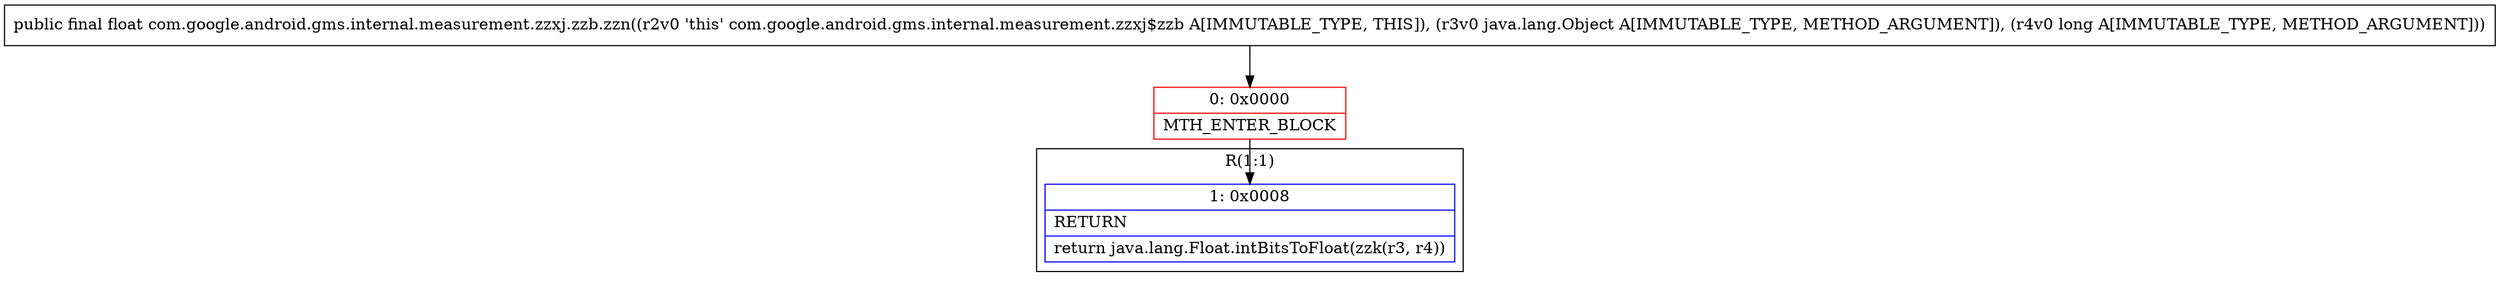 digraph "CFG forcom.google.android.gms.internal.measurement.zzxj.zzb.zzn(Ljava\/lang\/Object;J)F" {
subgraph cluster_Region_1941958765 {
label = "R(1:1)";
node [shape=record,color=blue];
Node_1 [shape=record,label="{1\:\ 0x0008|RETURN\l|return java.lang.Float.intBitsToFloat(zzk(r3, r4))\l}"];
}
Node_0 [shape=record,color=red,label="{0\:\ 0x0000|MTH_ENTER_BLOCK\l}"];
MethodNode[shape=record,label="{public final float com.google.android.gms.internal.measurement.zzxj.zzb.zzn((r2v0 'this' com.google.android.gms.internal.measurement.zzxj$zzb A[IMMUTABLE_TYPE, THIS]), (r3v0 java.lang.Object A[IMMUTABLE_TYPE, METHOD_ARGUMENT]), (r4v0 long A[IMMUTABLE_TYPE, METHOD_ARGUMENT])) }"];
MethodNode -> Node_0;
Node_0 -> Node_1;
}


